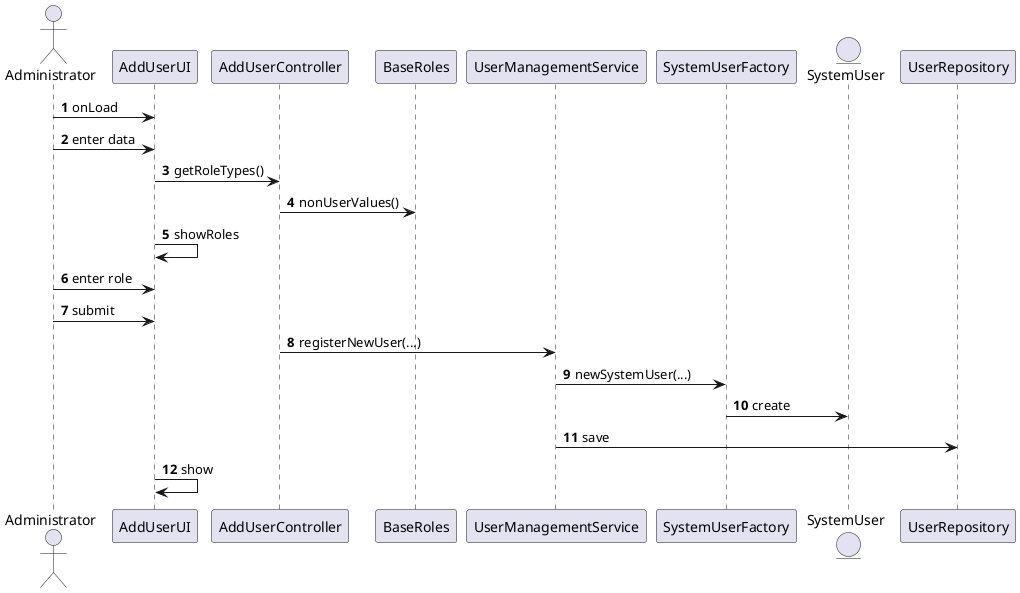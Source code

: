 @startuml
'https://plantuml.com/sequence-diagram

autonumber
actor Administrator

Administrator -> AddUserUI: onLoad
Administrator -> AddUserUI: enter data
AddUserUI -> AddUserController: getRoleTypes()
AddUserController -> BaseRoles: nonUserValues()
AddUserUI -> AddUserUI : showRoles
Administrator -> AddUserUI: enter role
Administrator -> AddUserUI: submit
AddUserController -> UserManagementService: registerNewUser(...)
UserManagementService -> SystemUserFactory: newSystemUser(...)
entity SystemUser
SystemUserFactory -> SystemUser: create
UserManagementService -> UserRepository: save
AddUserUI -> AddUserUI: show

@enduml